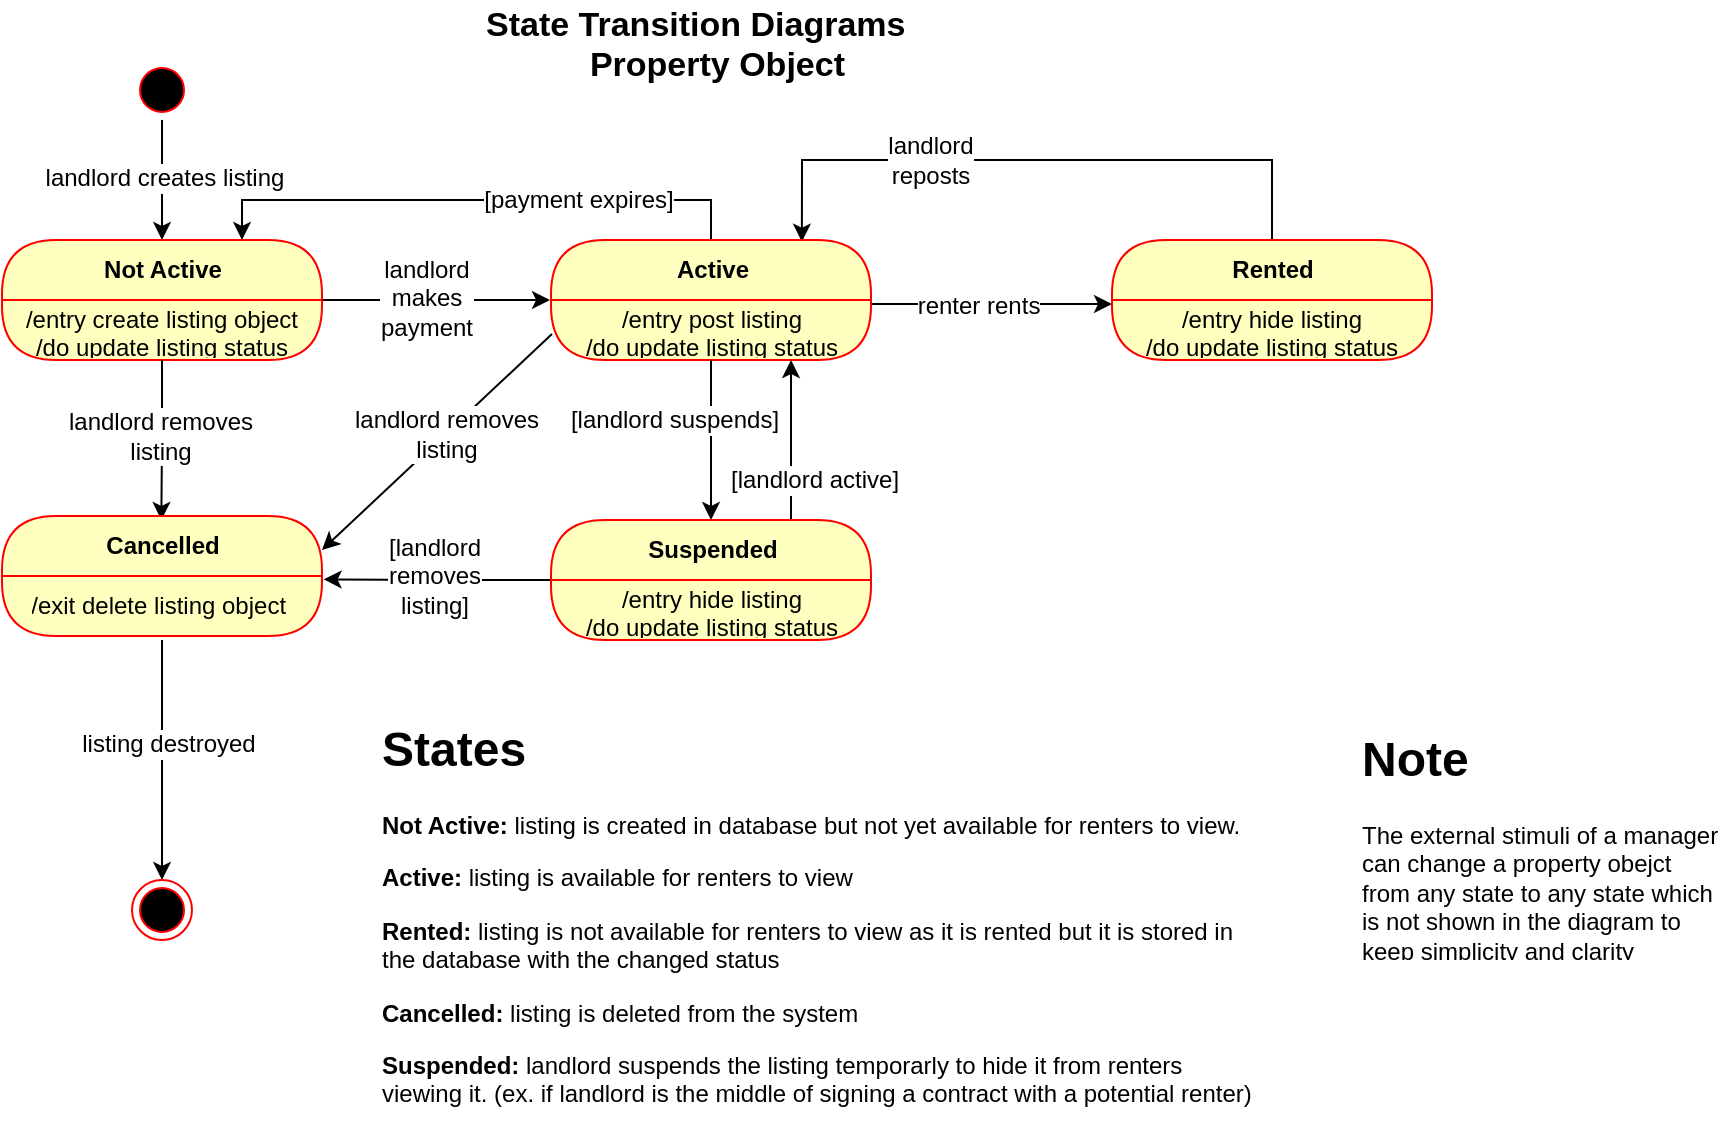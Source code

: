 <mxfile version="12.1.7" type="device" pages="2"><diagram id="7s6LYGAZUI1pCe5Hrkmv" name="Page-1"><mxGraphModel dx="932" dy="666" grid="1" gridSize="10" guides="1" tooltips="1" connect="1" arrows="1" fold="1" page="1" pageScale="1" pageWidth="1100" pageHeight="850" math="0" shadow="0"><root><mxCell id="0"/><mxCell id="1" parent="0"/><mxCell id="lqEisrXAdVWK3K1B7-Aj-6" style="edgeStyle=orthogonalEdgeStyle;rounded=0;orthogonalLoop=1;jettySize=auto;html=1;exitX=0.5;exitY=1;exitDx=0;exitDy=0;" parent="1" source="lqEisrXAdVWK3K1B7-Aj-1" target="lqEisrXAdVWK3K1B7-Aj-3" edge="1"><mxGeometry relative="1" as="geometry"/></mxCell><mxCell id="lqEisrXAdVWK3K1B7-Aj-7" value="landlord creates listing" style="text;html=1;resizable=0;points=[];align=center;verticalAlign=middle;labelBackgroundColor=#ffffff;" parent="lqEisrXAdVWK3K1B7-Aj-6" vertex="1" connectable="0"><mxGeometry x="-0.033" y="1" relative="1" as="geometry"><mxPoint as="offset"/></mxGeometry></mxCell><mxCell id="lqEisrXAdVWK3K1B7-Aj-1" value="" style="ellipse;html=1;shape=startState;fillColor=#000000;strokeColor=#ff0000;" parent="1" vertex="1"><mxGeometry x="180" y="40" width="30" height="30" as="geometry"/></mxCell><mxCell id="lqEisrXAdVWK3K1B7-Aj-10" style="edgeStyle=orthogonalEdgeStyle;rounded=0;orthogonalLoop=1;jettySize=auto;html=1;exitX=1;exitY=0.5;exitDx=0;exitDy=0;entryX=-0.006;entryY=-0.067;entryDx=0;entryDy=0;entryPerimeter=0;" parent="1" source="lqEisrXAdVWK3K1B7-Aj-3" edge="1"><mxGeometry relative="1" as="geometry"><mxPoint x="389" y="160" as="targetPoint"/></mxGeometry></mxCell><mxCell id="lqEisrXAdVWK3K1B7-Aj-11" value="landlord&lt;br&gt;makes&lt;br&gt;payment" style="text;html=1;resizable=0;points=[];align=center;verticalAlign=middle;labelBackgroundColor=#ffffff;" parent="lqEisrXAdVWK3K1B7-Aj-10" vertex="1" connectable="0"><mxGeometry x="-0.088" y="1" relative="1" as="geometry"><mxPoint as="offset"/></mxGeometry></mxCell><mxCell id="lqEisrXAdVWK3K1B7-Aj-3" value="Not Active" style="swimlane;html=1;fontStyle=1;align=center;verticalAlign=middle;childLayout=stackLayout;horizontal=1;startSize=30;horizontalStack=0;resizeParent=0;resizeLast=1;container=0;fontColor=#000000;collapsible=0;rounded=1;arcSize=30;strokeColor=#ff0000;fillColor=#ffffc0;swimlaneFillColor=#ffffc0;" parent="1" vertex="1"><mxGeometry x="115" y="130" width="160" height="60" as="geometry"/></mxCell><mxCell id="lqEisrXAdVWK3K1B7-Aj-4" value="/entry create listing object&lt;br&gt;/do update listing status" style="text;html=1;strokeColor=none;fillColor=none;align=center;verticalAlign=middle;spacingLeft=4;spacingRight=4;whiteSpace=wrap;overflow=hidden;rotatable=0;fontColor=#000000;" parent="lqEisrXAdVWK3K1B7-Aj-3" vertex="1"><mxGeometry y="30" width="160" height="30" as="geometry"/></mxCell><mxCell id="lqEisrXAdVWK3K1B7-Aj-14" value="&amp;nbsp;" style="text;html=1;strokeColor=none;fillColor=none;align=center;verticalAlign=middle;spacingLeft=4;spacingRight=4;whiteSpace=wrap;overflow=hidden;rotatable=0;fontColor=#000000;" parent="lqEisrXAdVWK3K1B7-Aj-3" vertex="1"><mxGeometry y="60" width="160" as="geometry"/></mxCell><mxCell id="lqEisrXAdVWK3K1B7-Aj-15" style="rounded=0;orthogonalLoop=1;jettySize=auto;html=1;exitX=1;exitY=0.5;exitDx=0;exitDy=0;entryX=0;entryY=0.5;entryDx=0;entryDy=0;" parent="1" edge="1"><mxGeometry relative="1" as="geometry"><mxPoint x="550" y="162" as="sourcePoint"/><mxPoint x="670" y="162" as="targetPoint"/></mxGeometry></mxCell><mxCell id="lqEisrXAdVWK3K1B7-Aj-16" value="renter rents" style="text;html=1;resizable=0;points=[];align=center;verticalAlign=middle;labelBackgroundColor=#ffffff;" parent="lqEisrXAdVWK3K1B7-Aj-15" vertex="1" connectable="0"><mxGeometry x="-0.128" y="-1" relative="1" as="geometry"><mxPoint as="offset"/></mxGeometry></mxCell><mxCell id="lqEisrXAdVWK3K1B7-Aj-19" style="rounded=0;orthogonalLoop=1;jettySize=auto;html=1;exitX=0;exitY=0.75;exitDx=0;exitDy=0;entryX=1;entryY=0.25;entryDx=0;entryDy=0;" parent="1" edge="1"><mxGeometry relative="1" as="geometry"><mxPoint x="390" y="177.0" as="sourcePoint"/><mxPoint x="275" y="285" as="targetPoint"/></mxGeometry></mxCell><mxCell id="lqEisrXAdVWK3K1B7-Aj-21" value="landlord removes&lt;br&gt;listing" style="text;html=1;resizable=0;points=[];align=center;verticalAlign=middle;labelBackgroundColor=#ffffff;" parent="lqEisrXAdVWK3K1B7-Aj-19" vertex="1" connectable="0"><mxGeometry x="-0.076" relative="1" as="geometry"><mxPoint as="offset"/></mxGeometry></mxCell><mxCell id="lqEisrXAdVWK3K1B7-Aj-22" style="edgeStyle=none;rounded=0;orthogonalLoop=1;jettySize=auto;html=1;exitX=0.5;exitY=0;exitDx=0;exitDy=0;entryX=0.784;entryY=0.014;entryDx=0;entryDy=0;entryPerimeter=0;" parent="1" target="oqLzx1VgUbQg6t5WSejO-2" edge="1"><mxGeometry relative="1" as="geometry"><Array as="points"><mxPoint x="750" y="110"/><mxPoint x="750" y="90"/><mxPoint x="600" y="90"/><mxPoint x="515" y="90"/></Array><mxPoint x="750" y="132" as="sourcePoint"/></mxGeometry></mxCell><mxCell id="lqEisrXAdVWK3K1B7-Aj-23" value="landlord&lt;br&gt;reposts" style="text;html=1;resizable=0;points=[];align=center;verticalAlign=middle;labelBackgroundColor=#ffffff;" parent="lqEisrXAdVWK3K1B7-Aj-22" vertex="1" connectable="0"><mxGeometry x="-0.568" relative="1" as="geometry"><mxPoint x="-145" as="offset"/></mxGeometry></mxCell><mxCell id="lqEisrXAdVWK3K1B7-Aj-29" style="edgeStyle=none;rounded=0;orthogonalLoop=1;jettySize=auto;html=1;exitX=0.5;exitY=1;exitDx=0;exitDy=0;" parent="1" target="lqEisrXAdVWK3K1B7-Aj-28" edge="1"><mxGeometry relative="1" as="geometry"><mxPoint x="195" y="330" as="sourcePoint"/></mxGeometry></mxCell><mxCell id="lqEisrXAdVWK3K1B7-Aj-30" value="listing destroyed" style="text;html=1;resizable=0;points=[];align=center;verticalAlign=middle;labelBackgroundColor=#ffffff;" parent="lqEisrXAdVWK3K1B7-Aj-29" vertex="1" connectable="0"><mxGeometry x="-0.133" y="3" relative="1" as="geometry"><mxPoint as="offset"/></mxGeometry></mxCell><mxCell id="lqEisrXAdVWK3K1B7-Aj-18" style="edgeStyle=orthogonalEdgeStyle;rounded=0;orthogonalLoop=1;jettySize=auto;html=1;exitX=0.5;exitY=1;exitDx=0;exitDy=0;entryX=0.5;entryY=0;entryDx=0;entryDy=0;" parent="1" source="lqEisrXAdVWK3K1B7-Aj-4" edge="1"><mxGeometry relative="1" as="geometry"><mxPoint x="194.667" y="270" as="targetPoint"/></mxGeometry></mxCell><mxCell id="lqEisrXAdVWK3K1B7-Aj-20" value="landlord removes&lt;br&gt;listing" style="text;html=1;resizable=0;points=[];align=center;verticalAlign=middle;labelBackgroundColor=#ffffff;" parent="lqEisrXAdVWK3K1B7-Aj-18" vertex="1" connectable="0"><mxGeometry x="-0.05" y="-1" relative="1" as="geometry"><mxPoint as="offset"/></mxGeometry></mxCell><mxCell id="lqEisrXAdVWK3K1B7-Aj-28" value="" style="ellipse;html=1;shape=endState;fillColor=#000000;strokeColor=#ff0000;" parent="1" vertex="1"><mxGeometry x="180" y="450" width="30" height="30" as="geometry"/></mxCell><mxCell id="oqLzx1VgUbQg6t5WSejO-1" value="&lt;h1&gt;Note&lt;/h1&gt;&lt;p&gt;The external stimuli of a manager can change a property obejct from any state to any state which is not shown in the diagram to keep simplicity and clarity&lt;/p&gt;" style="text;html=1;strokeColor=none;fillColor=none;spacing=5;spacingTop=-20;whiteSpace=wrap;overflow=hidden;rounded=0;" parent="1" vertex="1"><mxGeometry x="790" y="370" width="190" height="120" as="geometry"/></mxCell><mxCell id="MVG-XNvtnHiyo-CkB089-1" value="&lt;h1&gt;States&lt;/h1&gt;&lt;p&gt;&lt;b&gt;Not Active:&lt;/b&gt; listing is created in database but not yet available for renters to view.&lt;/p&gt;&lt;p&gt;&lt;b&gt;Active:&lt;/b&gt;&amp;nbsp;listing is available for renters to view&lt;/p&gt;&lt;p&gt;&lt;b&gt;Rented:&lt;/b&gt;&amp;nbsp;listing is not available for renters to view as it is rented but it is stored in the database with the changed status&lt;/p&gt;&lt;p&gt;&lt;b&gt;Cancelled:&lt;/b&gt;&amp;nbsp;listing is deleted from the system&lt;/p&gt;&lt;p&gt;&lt;b&gt;Suspended:&lt;/b&gt;&amp;nbsp;landlord suspends the listing temporarly to hide it from renters viewing it. (ex. if landlord is the middle of signing a contract with a potential renter)&lt;/p&gt;" style="text;html=1;strokeColor=none;fillColor=none;spacing=5;spacingTop=-20;whiteSpace=wrap;overflow=hidden;rounded=0;" parent="1" vertex="1"><mxGeometry x="300" y="365" width="450" height="215" as="geometry"/></mxCell><mxCell id="CLBCEWJLe0HwI7_YGsHp-6" style="edgeStyle=orthogonalEdgeStyle;rounded=0;orthogonalLoop=1;jettySize=auto;html=1;exitX=0.5;exitY=0;exitDx=0;exitDy=0;entryX=0.75;entryY=0;entryDx=0;entryDy=0;" parent="1" source="oqLzx1VgUbQg6t5WSejO-2" target="lqEisrXAdVWK3K1B7-Aj-3" edge="1"><mxGeometry relative="1" as="geometry"/></mxCell><mxCell id="CLBCEWJLe0HwI7_YGsHp-7" value="[payment expires]" style="text;html=1;resizable=0;points=[];align=center;verticalAlign=middle;labelBackgroundColor=#ffffff;" parent="CLBCEWJLe0HwI7_YGsHp-6" vertex="1" connectable="0"><mxGeometry x="-0.368" relative="1" as="geometry"><mxPoint as="offset"/></mxGeometry></mxCell><mxCell id="oqLzx1VgUbQg6t5WSejO-2" value="Active" style="swimlane;html=1;fontStyle=1;align=center;verticalAlign=middle;childLayout=stackLayout;horizontal=1;startSize=30;horizontalStack=0;resizeParent=0;resizeLast=1;container=0;fontColor=#000000;collapsible=0;rounded=1;arcSize=30;strokeColor=#ff0000;fillColor=#ffffc0;swimlaneFillColor=#ffffc0;" parent="1" vertex="1"><mxGeometry x="389.5" y="130" width="160" height="60" as="geometry"/></mxCell><mxCell id="oqLzx1VgUbQg6t5WSejO-3" value="/entry post listing&lt;br&gt;/do update listing status" style="text;html=1;strokeColor=none;fillColor=none;align=center;verticalAlign=middle;spacingLeft=4;spacingRight=4;whiteSpace=wrap;overflow=hidden;rotatable=0;fontColor=#000000;" parent="oqLzx1VgUbQg6t5WSejO-2" vertex="1"><mxGeometry y="30" width="160" height="30" as="geometry"/></mxCell><mxCell id="oqLzx1VgUbQg6t5WSejO-4" value="&amp;nbsp;" style="text;html=1;strokeColor=none;fillColor=none;align=center;verticalAlign=middle;spacingLeft=4;spacingRight=4;whiteSpace=wrap;overflow=hidden;rotatable=0;fontColor=#000000;" parent="oqLzx1VgUbQg6t5WSejO-2" vertex="1"><mxGeometry y="60" width="160" as="geometry"/></mxCell><mxCell id="oqLzx1VgUbQg6t5WSejO-5" value="Cancelled" style="swimlane;html=1;fontStyle=1;align=center;verticalAlign=middle;childLayout=stackLayout;horizontal=1;startSize=30;horizontalStack=0;resizeParent=0;resizeLast=1;container=0;fontColor=#000000;collapsible=0;rounded=1;arcSize=30;strokeColor=#ff0000;fillColor=#ffffc0;swimlaneFillColor=#ffffc0;" parent="1" vertex="1"><mxGeometry x="115" y="268" width="160" height="60" as="geometry"/></mxCell><mxCell id="oqLzx1VgUbQg6t5WSejO-6" value="/exit delete listing object&amp;nbsp;" style="text;html=1;strokeColor=none;fillColor=none;align=center;verticalAlign=middle;spacingLeft=4;spacingRight=4;whiteSpace=wrap;overflow=hidden;rotatable=0;fontColor=#000000;" parent="oqLzx1VgUbQg6t5WSejO-5" vertex="1"><mxGeometry y="30" width="160" height="30" as="geometry"/></mxCell><mxCell id="oqLzx1VgUbQg6t5WSejO-7" value="&amp;nbsp;" style="text;html=1;strokeColor=none;fillColor=none;align=center;verticalAlign=middle;spacingLeft=4;spacingRight=4;whiteSpace=wrap;overflow=hidden;rotatable=0;fontColor=#000000;" parent="oqLzx1VgUbQg6t5WSejO-5" vertex="1"><mxGeometry y="60" width="160" as="geometry"/></mxCell><mxCell id="CLBCEWJLe0HwI7_YGsHp-8" style="edgeStyle=orthogonalEdgeStyle;rounded=0;orthogonalLoop=1;jettySize=auto;html=1;exitX=0.75;exitY=0;exitDx=0;exitDy=0;entryX=0.75;entryY=1;entryDx=0;entryDy=0;" parent="1" source="CLBCEWJLe0HwI7_YGsHp-1" target="oqLzx1VgUbQg6t5WSejO-3" edge="1"><mxGeometry relative="1" as="geometry"/></mxCell><mxCell id="CLBCEWJLe0HwI7_YGsHp-9" value="[landlord active]" style="text;html=1;resizable=0;points=[];align=center;verticalAlign=middle;labelBackgroundColor=#ffffff;" parent="CLBCEWJLe0HwI7_YGsHp-8" vertex="1" connectable="0"><mxGeometry x="-0.312" relative="1" as="geometry"><mxPoint x="11" y="7.5" as="offset"/></mxGeometry></mxCell><mxCell id="CLBCEWJLe0HwI7_YGsHp-10" style="edgeStyle=orthogonalEdgeStyle;rounded=0;orthogonalLoop=1;jettySize=auto;html=1;exitX=0;exitY=0.5;exitDx=0;exitDy=0;entryX=1.005;entryY=0.056;entryDx=0;entryDy=0;entryPerimeter=0;" parent="1" source="CLBCEWJLe0HwI7_YGsHp-1" target="oqLzx1VgUbQg6t5WSejO-6" edge="1"><mxGeometry relative="1" as="geometry"/></mxCell><mxCell id="CLBCEWJLe0HwI7_YGsHp-11" value="[landlord&lt;br&gt;removes&lt;br&gt;listing]" style="text;html=1;resizable=0;points=[];align=center;verticalAlign=middle;labelBackgroundColor=#ffffff;" parent="CLBCEWJLe0HwI7_YGsHp-10" vertex="1" connectable="0"><mxGeometry x="0.044" y="-2" relative="1" as="geometry"><mxPoint as="offset"/></mxGeometry></mxCell><mxCell id="CLBCEWJLe0HwI7_YGsHp-1" value="Suspended" style="swimlane;html=1;fontStyle=1;align=center;verticalAlign=middle;childLayout=stackLayout;horizontal=1;startSize=30;horizontalStack=0;resizeParent=0;resizeLast=1;container=0;fontColor=#000000;collapsible=0;rounded=1;arcSize=30;strokeColor=#ff0000;fillColor=#ffffc0;swimlaneFillColor=#ffffc0;" parent="1" vertex="1"><mxGeometry x="389.5" y="270" width="160" height="60" as="geometry"/></mxCell><mxCell id="CLBCEWJLe0HwI7_YGsHp-3" value="/entry hide listing&lt;br&gt;/do update listing status" style="text;html=1;strokeColor=none;fillColor=none;align=center;verticalAlign=middle;spacingLeft=4;spacingRight=4;whiteSpace=wrap;overflow=hidden;rotatable=0;fontColor=#000000;" parent="CLBCEWJLe0HwI7_YGsHp-1" vertex="1"><mxGeometry y="30" width="160" height="30" as="geometry"/></mxCell><mxCell id="CLBCEWJLe0HwI7_YGsHp-4" style="edgeStyle=orthogonalEdgeStyle;rounded=0;orthogonalLoop=1;jettySize=auto;html=1;exitX=0.5;exitY=1;exitDx=0;exitDy=0;entryX=0.5;entryY=0;entryDx=0;entryDy=0;" parent="1" source="oqLzx1VgUbQg6t5WSejO-3" target="CLBCEWJLe0HwI7_YGsHp-1" edge="1"><mxGeometry relative="1" as="geometry"/></mxCell><mxCell id="CLBCEWJLe0HwI7_YGsHp-5" value="[landlord suspends]" style="text;html=1;resizable=0;points=[];align=center;verticalAlign=middle;labelBackgroundColor=#ffffff;" parent="CLBCEWJLe0HwI7_YGsHp-4" vertex="1" connectable="0"><mxGeometry x="-0.146" y="-1" relative="1" as="geometry"><mxPoint x="-18" y="-4" as="offset"/></mxGeometry></mxCell><mxCell id="Wixoaiua1V_UuawgbvUn-1" value="Rented" style="swimlane;html=1;fontStyle=1;align=center;verticalAlign=middle;childLayout=stackLayout;horizontal=1;startSize=30;horizontalStack=0;resizeParent=0;resizeLast=1;container=0;fontColor=#000000;collapsible=0;rounded=1;arcSize=30;strokeColor=#ff0000;fillColor=#ffffc0;swimlaneFillColor=#ffffc0;" parent="1" vertex="1"><mxGeometry x="670" y="130" width="160" height="60" as="geometry"/></mxCell><mxCell id="Wixoaiua1V_UuawgbvUn-2" value="/entry hide listing&lt;br&gt;/do update listing status" style="text;html=1;strokeColor=none;fillColor=none;align=center;verticalAlign=middle;spacingLeft=4;spacingRight=4;whiteSpace=wrap;overflow=hidden;rotatable=0;fontColor=#000000;" parent="Wixoaiua1V_UuawgbvUn-1" vertex="1"><mxGeometry y="30" width="160" height="30" as="geometry"/></mxCell><mxCell id="Wixoaiua1V_UuawgbvUn-3" value="&amp;nbsp;" style="text;html=1;strokeColor=none;fillColor=none;align=center;verticalAlign=middle;spacingLeft=4;spacingRight=4;whiteSpace=wrap;overflow=hidden;rotatable=0;fontColor=#000000;" parent="Wixoaiua1V_UuawgbvUn-1" vertex="1"><mxGeometry y="60" width="160" as="geometry"/></mxCell><mxCell id="D3uJt_iWPfYCCfsuMHgg-1" value="&lt;font style=&quot;font-size: 17px&quot;&gt;&lt;b&gt;State Transition Diagrams&lt;br&gt;&amp;nbsp; &amp;nbsp; &amp;nbsp; &amp;nbsp; &amp;nbsp; &amp;nbsp;Property Object&amp;nbsp;&lt;br&gt;&lt;/b&gt;&lt;/font&gt;" style="text;html=1;resizable=0;points=[];autosize=1;align=left;verticalAlign=top;spacingTop=-4;" vertex="1" parent="1"><mxGeometry x="354.5" y="10" width="230" height="30" as="geometry"/></mxCell></root></mxGraphModel></diagram><diagram id="QFBO3Y2Bh0F9BtgVINdn" name="Page-2"><mxGraphModel dx="932" dy="666" grid="1" gridSize="10" guides="1" tooltips="1" connect="1" arrows="1" fold="1" page="1" pageScale="1" pageWidth="1100" pageHeight="850" math="0" shadow="0"><root><mxCell id="-eu8B0SG70qNO9Q_rli6-0"/><mxCell id="-eu8B0SG70qNO9Q_rli6-1" parent="-eu8B0SG70qNO9Q_rli6-0"/><mxCell id="-eu8B0SG70qNO9Q_rli6-2" value="" style="ellipse;html=1;shape=startState;fillColor=#000000;strokeColor=#ff0000;" vertex="1" parent="-eu8B0SG70qNO9Q_rli6-1"><mxGeometry x="240" y="100" width="30" height="30" as="geometry"/></mxCell><mxCell id="-eu8B0SG70qNO9Q_rli6-3" value="" style="edgeStyle=orthogonalEdgeStyle;html=1;verticalAlign=bottom;endArrow=open;endSize=8;strokeColor=#ff0000;" edge="1" source="-eu8B0SG70qNO9Q_rli6-2" parent="-eu8B0SG70qNO9Q_rli6-1"><mxGeometry relative="1" as="geometry"><mxPoint x="255" y="190" as="targetPoint"/></mxGeometry></mxCell><mxCell id="-eu8B0SG70qNO9Q_rli6-4" value="prompt user for listing info" style="text;html=1;resizable=0;points=[];align=center;verticalAlign=middle;labelBackgroundColor=#ffffff;" vertex="1" connectable="0" parent="-eu8B0SG70qNO9Q_rli6-3"><mxGeometry x="-0.233" y="2" relative="1" as="geometry"><mxPoint as="offset"/></mxGeometry></mxCell><mxCell id="-eu8B0SG70qNO9Q_rli6-5" value="Awaiting property info" style="swimlane;html=1;fontStyle=1;align=center;verticalAlign=middle;childLayout=stackLayout;horizontal=1;startSize=30;horizontalStack=0;resizeParent=0;resizeLast=1;container=0;fontColor=#000000;collapsible=0;rounded=1;arcSize=30;strokeColor=#ff0000;fillColor=#ffffc0;swimlaneFillColor=#ffffc0;" vertex="1" parent="-eu8B0SG70qNO9Q_rli6-1"><mxGeometry x="170" y="190" width="200" height="70" as="geometry"/></mxCell><mxCell id="-eu8B0SG70qNO9Q_rli6-6" value="/entry prompt create listing view&lt;br&gt;/do listen to create listing button" style="text;html=1;strokeColor=none;fillColor=none;align=center;verticalAlign=middle;spacingLeft=4;spacingRight=4;whiteSpace=wrap;overflow=hidden;rotatable=0;fontColor=#000000;" vertex="1" parent="-eu8B0SG70qNO9Q_rli6-5"><mxGeometry y="30" width="200" height="40" as="geometry"/></mxCell><mxCell id="Qplqr4burifsvN9k75vv-4" style="edgeStyle=orthogonalEdgeStyle;rounded=0;orthogonalLoop=1;jettySize=auto;html=1;exitX=0.5;exitY=1;exitDx=0;exitDy=0;entryX=0.55;entryY=-0.014;entryDx=0;entryDy=0;entryPerimeter=0;" edge="1" parent="-eu8B0SG70qNO9Q_rli6-1"><mxGeometry relative="1" as="geometry"><mxPoint x="270" y="370" as="sourcePoint"/><mxPoint x="270" y="424" as="targetPoint"/></mxGeometry></mxCell><mxCell id="HJSyagKkXG9jNnBMhxA--1" value="get payment to post" style="text;html=1;resizable=0;points=[];align=center;verticalAlign=middle;labelBackgroundColor=#ffffff;" vertex="1" connectable="0" parent="Qplqr4burifsvN9k75vv-4"><mxGeometry x="-0.037" y="-3" relative="1" as="geometry"><mxPoint as="offset"/></mxGeometry></mxCell><mxCell id="Qplqr4burifsvN9k75vv-2" style="edgeStyle=orthogonalEdgeStyle;rounded=0;orthogonalLoop=1;jettySize=auto;html=1;exitX=0.5;exitY=1;exitDx=0;exitDy=0;entryX=0.5;entryY=0;entryDx=0;entryDy=0;" edge="1" parent="-eu8B0SG70qNO9Q_rli6-1" source="-eu8B0SG70qNO9Q_rli6-6"><mxGeometry relative="1" as="geometry"><mxPoint x="270" y="300" as="targetPoint"/></mxGeometry></mxCell><mxCell id="HJSyagKkXG9jNnBMhxA--0" value="createListing" style="text;html=1;resizable=0;points=[];align=center;verticalAlign=middle;labelBackgroundColor=#ffffff;" vertex="1" connectable="0" parent="Qplqr4burifsvN9k75vv-2"><mxGeometry x="-0.25" y="2" relative="1" as="geometry"><mxPoint as="offset"/></mxGeometry></mxCell><mxCell id="Qplqr4burifsvN9k75vv-6" value="payment&lt;br&gt;made" style="edgeStyle=orthogonalEdgeStyle;rounded=0;orthogonalLoop=1;jettySize=auto;html=1;exitX=1;exitY=0.5;exitDx=0;exitDy=0;" edge="1" parent="-eu8B0SG70qNO9Q_rli6-1"><mxGeometry relative="1" as="geometry"><mxPoint x="460" y="460" as="targetPoint"/><mxPoint x="360" y="460" as="sourcePoint"/></mxGeometry></mxCell><mxCell id="Qplqr4burifsvN9k75vv-5" style="edgeStyle=orthogonalEdgeStyle;rounded=0;orthogonalLoop=1;jettySize=auto;html=1;exitX=0.5;exitY=1;exitDx=0;exitDy=0;entryX=0;entryY=0.5;entryDx=0;entryDy=0;" edge="1" parent="-eu8B0SG70qNO9Q_rli6-1"><mxGeometry relative="1" as="geometry"><mxPoint x="260" y="495" as="sourcePoint"/><mxPoint x="160" y="460" as="targetPoint"/><Array as="points"><mxPoint x="260" y="515"/><mxPoint x="110" y="515"/><mxPoint x="110" y="460"/></Array></mxGeometry></mxCell><mxCell id="iX4JKgVbtNgo_qHh1_vs-0" value="waiting" style="text;html=1;resizable=0;points=[];align=center;verticalAlign=middle;labelBackgroundColor=#ffffff;" vertex="1" connectable="0" parent="Qplqr4burifsvN9k75vv-5"><mxGeometry x="-0.171" y="2" relative="1" as="geometry"><mxPoint as="offset"/></mxGeometry></mxCell><mxCell id="Qplqr4burifsvN9k75vv-7" value="Awaiting payment" style="swimlane;html=1;fontStyle=1;align=center;verticalAlign=middle;childLayout=stackLayout;horizontal=1;startSize=30;horizontalStack=0;resizeParent=0;resizeLast=1;container=0;fontColor=#000000;collapsible=0;rounded=1;arcSize=30;strokeColor=#ff0000;fillColor=#ffffc0;swimlaneFillColor=#ffffc0;" vertex="1" parent="-eu8B0SG70qNO9Q_rli6-1"><mxGeometry x="160" y="425" width="200" height="70" as="geometry"/></mxCell><mxCell id="Qplqr4burifsvN9k75vv-8" value="/do checking listing payment status" style="text;html=1;strokeColor=none;fillColor=none;align=center;verticalAlign=middle;spacingLeft=4;spacingRight=4;whiteSpace=wrap;overflow=hidden;rotatable=0;fontColor=#000000;" vertex="1" parent="Qplqr4burifsvN9k75vv-7"><mxGeometry y="30" width="200" height="40" as="geometry"/></mxCell><mxCell id="e0nGFHYJOUdymwWM-ZJv-4" style="edgeStyle=orthogonalEdgeStyle;rounded=0;orthogonalLoop=1;jettySize=auto;html=1;exitX=0.5;exitY=0;exitDx=0;exitDy=0;" edge="1" parent="-eu8B0SG70qNO9Q_rli6-1" source="Qplqr4burifsvN9k75vv-9" target="e0nGFHYJOUdymwWM-ZJv-1"><mxGeometry relative="1" as="geometry"/></mxCell><mxCell id="e0nGFHYJOUdymwWM-ZJv-5" value="rented" style="text;html=1;resizable=0;points=[];align=center;verticalAlign=middle;labelBackgroundColor=#ffffff;" vertex="1" connectable="0" parent="e0nGFHYJOUdymwWM-ZJv-4"><mxGeometry x="0.108" y="2" relative="1" as="geometry"><mxPoint as="offset"/></mxGeometry></mxCell><mxCell id="Qplqr4burifsvN9k75vv-9" value="Listing posted" style="swimlane;html=1;fontStyle=1;align=center;verticalAlign=middle;childLayout=stackLayout;horizontal=1;startSize=30;horizontalStack=0;resizeParent=0;resizeLast=1;container=0;fontColor=#000000;collapsible=0;rounded=1;arcSize=30;strokeColor=#ff0000;fillColor=#ffffc0;swimlaneFillColor=#ffffc0;" vertex="1" parent="-eu8B0SG70qNO9Q_rli6-1"><mxGeometry x="460" y="425" width="210" height="70" as="geometry"/></mxCell><mxCell id="Qplqr4burifsvN9k75vv-10" value="/entry change listing status to active&lt;br&gt;" style="text;html=1;strokeColor=none;fillColor=none;align=center;verticalAlign=middle;spacingLeft=4;spacingRight=4;whiteSpace=wrap;overflow=hidden;rotatable=0;fontColor=#000000;" vertex="1" parent="Qplqr4burifsvN9k75vv-9"><mxGeometry y="30" width="210" height="40" as="geometry"/></mxCell><mxCell id="e0nGFHYJOUdymwWM-ZJv-2" value="/entry change listing status to active&lt;br&gt;" style="text;html=1;strokeColor=none;fillColor=none;align=center;verticalAlign=middle;spacingLeft=4;spacingRight=4;whiteSpace=wrap;overflow=hidden;rotatable=0;fontColor=#000000;" vertex="1" parent="Qplqr4burifsvN9k75vv-9"><mxGeometry y="70" width="210" as="geometry"/></mxCell><mxCell id="Qplqr4burifsvN9k75vv-11" style="edgeStyle=orthogonalEdgeStyle;rounded=0;orthogonalLoop=1;jettySize=auto;html=1;exitX=0.5;exitY=1;exitDx=0;exitDy=0;entryX=0.75;entryY=1;entryDx=0;entryDy=0;" edge="1" parent="-eu8B0SG70qNO9Q_rli6-1" source="Qplqr4burifsvN9k75vv-10" target="Qplqr4burifsvN9k75vv-8"><mxGeometry relative="1" as="geometry"/></mxCell><mxCell id="Qplqr4burifsvN9k75vv-12" value="payment&lt;br&gt;expired" style="text;html=1;resizable=0;points=[];align=center;verticalAlign=middle;labelBackgroundColor=#ffffff;" vertex="1" connectable="0" parent="Qplqr4burifsvN9k75vv-11"><mxGeometry x="0.112" y="2" relative="1" as="geometry"><mxPoint as="offset"/></mxGeometry></mxCell><mxCell id="Qplqr4burifsvN9k75vv-17" value="Create listing object" style="swimlane;html=1;fontStyle=1;align=center;verticalAlign=middle;childLayout=stackLayout;horizontal=1;startSize=30;horizontalStack=0;resizeParent=0;resizeLast=1;container=0;fontColor=#000000;collapsible=0;rounded=1;arcSize=30;strokeColor=#ff0000;fillColor=#ffffc0;swimlaneFillColor=#ffffc0;" vertex="1" parent="-eu8B0SG70qNO9Q_rli6-1"><mxGeometry x="170" y="300" width="200" height="70" as="geometry"/></mxCell><mxCell id="Qplqr4burifsvN9k75vv-18" value="/entry change listing status to inactive" style="text;html=1;strokeColor=none;fillColor=none;align=center;verticalAlign=middle;spacingLeft=4;spacingRight=4;whiteSpace=wrap;overflow=hidden;rotatable=0;fontColor=#000000;" vertex="1" parent="Qplqr4burifsvN9k75vv-17"><mxGeometry y="30" width="200" height="40" as="geometry"/></mxCell><mxCell id="e0nGFHYJOUdymwWM-ZJv-7" style="edgeStyle=orthogonalEdgeStyle;rounded=0;orthogonalLoop=1;jettySize=auto;html=1;exitX=0.5;exitY=0;exitDx=0;exitDy=0;" edge="1" parent="-eu8B0SG70qNO9Q_rli6-1" source="e0nGFHYJOUdymwWM-ZJv-0" target="e0nGFHYJOUdymwWM-ZJv-6"><mxGeometry relative="1" as="geometry"/></mxCell><mxCell id="e0nGFHYJOUdymwWM-ZJv-0" value="Property Rented" style="swimlane;html=1;fontStyle=1;align=center;verticalAlign=middle;childLayout=stackLayout;horizontal=1;startSize=30;horizontalStack=0;resizeParent=0;resizeLast=1;container=0;fontColor=#000000;collapsible=0;rounded=1;arcSize=30;strokeColor=#ff0000;fillColor=#ffffc0;swimlaneFillColor=#ffffc0;" vertex="1" parent="-eu8B0SG70qNO9Q_rli6-1"><mxGeometry x="460" y="290" width="210" height="70" as="geometry"/></mxCell><mxCell id="e0nGFHYJOUdymwWM-ZJv-1" value="/entry change listing status to active&lt;br&gt;" style="text;html=1;strokeColor=none;fillColor=none;align=center;verticalAlign=middle;spacingLeft=4;spacingRight=4;whiteSpace=wrap;overflow=hidden;rotatable=0;fontColor=#000000;" vertex="1" parent="e0nGFHYJOUdymwWM-ZJv-0"><mxGeometry y="30" width="210" height="40" as="geometry"/></mxCell><mxCell id="e0nGFHYJOUdymwWM-ZJv-6" value="" style="ellipse;html=1;shape=endState;fillColor=#000000;strokeColor=#ff0000;" vertex="1" parent="-eu8B0SG70qNO9Q_rli6-1"><mxGeometry x="550" y="210" width="30" height="30" as="geometry"/></mxCell><mxCell id="_EXl4tRiqOi__-K6jCgP-1" value="&lt;font style=&quot;font-size: 16px&quot;&gt;&lt;b&gt;Process that landlord posts his/her property&lt;/b&gt;&lt;/font&gt;" style="text;html=1;" vertex="1" parent="-eu8B0SG70qNO9Q_rli6-1"><mxGeometry x="255" y="30" width="260" height="30" as="geometry"/></mxCell></root></mxGraphModel></diagram></mxfile>